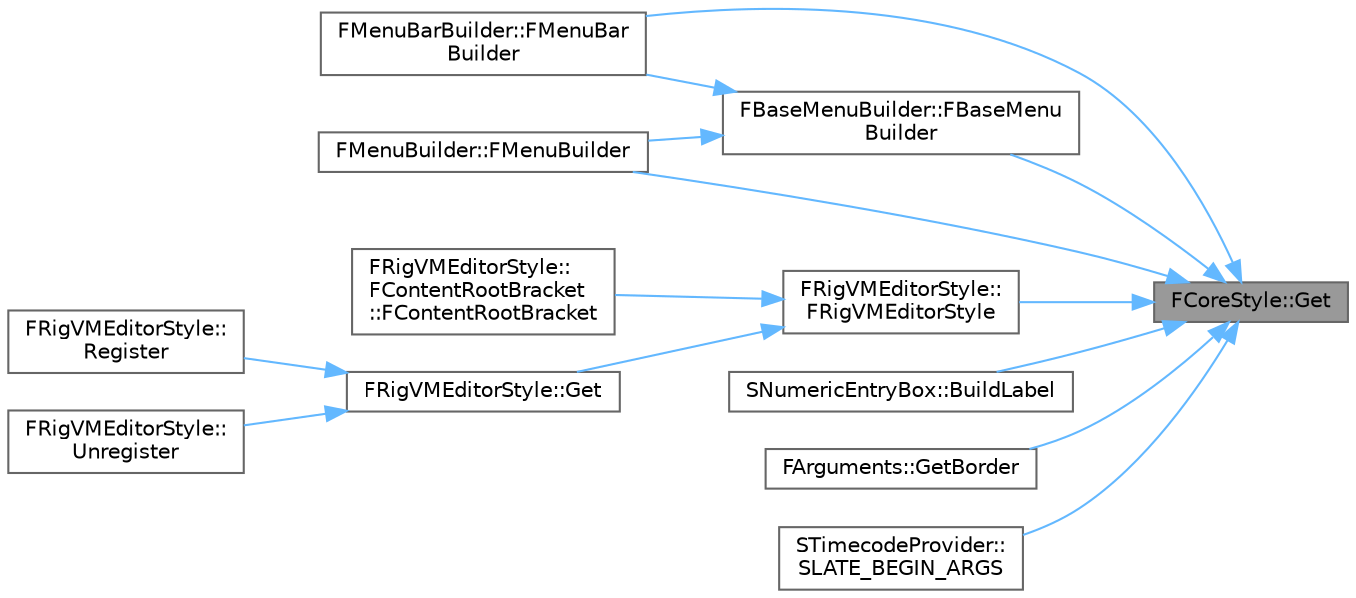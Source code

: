 digraph "FCoreStyle::Get"
{
 // INTERACTIVE_SVG=YES
 // LATEX_PDF_SIZE
  bgcolor="transparent";
  edge [fontname=Helvetica,fontsize=10,labelfontname=Helvetica,labelfontsize=10];
  node [fontname=Helvetica,fontsize=10,shape=box,height=0.2,width=0.4];
  rankdir="RL";
  Node1 [id="Node000001",label="FCoreStyle::Get",height=0.2,width=0.4,color="gray40", fillcolor="grey60", style="filled", fontcolor="black",tooltip=" "];
  Node1 -> Node2 [id="edge1_Node000001_Node000002",dir="back",color="steelblue1",style="solid",tooltip=" "];
  Node2 [id="Node000002",label="FBaseMenuBuilder::FBaseMenu\lBuilder",height=0.2,width=0.4,color="grey40", fillcolor="white", style="filled",URL="$d9/dad/classFBaseMenuBuilder.html#a05b70a481d4835eec877d278cfe0554d",tooltip="Constructor."];
  Node2 -> Node3 [id="edge2_Node000002_Node000003",dir="back",color="steelblue1",style="solid",tooltip=" "];
  Node3 [id="Node000003",label="FMenuBarBuilder::FMenuBar\lBuilder",height=0.2,width=0.4,color="grey40", fillcolor="white", style="filled",URL="$d0/dc5/classFMenuBarBuilder.html#adc23473d09f3949fd20cab370625c88e",tooltip="Constructor."];
  Node2 -> Node4 [id="edge3_Node000002_Node000004",dir="back",color="steelblue1",style="solid",tooltip=" "];
  Node4 [id="Node000004",label="FMenuBuilder::FMenuBuilder",height=0.2,width=0.4,color="grey40", fillcolor="white", style="filled",URL="$dd/d3a/classFMenuBuilder.html#ae7fbba1ca1052d8f1b1bfe6686fe270f",tooltip="Constructor."];
  Node1 -> Node3 [id="edge4_Node000001_Node000003",dir="back",color="steelblue1",style="solid",tooltip=" "];
  Node1 -> Node4 [id="edge5_Node000001_Node000004",dir="back",color="steelblue1",style="solid",tooltip=" "];
  Node1 -> Node5 [id="edge6_Node000001_Node000005",dir="back",color="steelblue1",style="solid",tooltip=" "];
  Node5 [id="Node000005",label="FRigVMEditorStyle::\lFRigVMEditorStyle",height=0.2,width=0.4,color="grey40", fillcolor="white", style="filled",URL="$d5/d7f/classFRigVMEditorStyle.html#ae0b9aadfbdacffbdc7f706b7d25a7dd8",tooltip=" "];
  Node5 -> Node6 [id="edge7_Node000005_Node000006",dir="back",color="steelblue1",style="solid",tooltip=" "];
  Node6 [id="Node000006",label="FRigVMEditorStyle::\lFContentRootBracket\l::FContentRootBracket",height=0.2,width=0.4,color="grey40", fillcolor="white", style="filled",URL="$d2/d77/classFRigVMEditorStyle_1_1FContentRootBracket.html#acb31b334996103311c298e8e84bf4cb1",tooltip=" "];
  Node5 -> Node7 [id="edge8_Node000005_Node000007",dir="back",color="steelblue1",style="solid",tooltip=" "];
  Node7 [id="Node000007",label="FRigVMEditorStyle::Get",height=0.2,width=0.4,color="grey40", fillcolor="white", style="filled",URL="$d5/d7f/classFRigVMEditorStyle.html#a39389e23a1583a8fb0b007dac85f8d4e",tooltip=" "];
  Node7 -> Node8 [id="edge9_Node000007_Node000008",dir="back",color="steelblue1",style="solid",tooltip=" "];
  Node8 [id="Node000008",label="FRigVMEditorStyle::\lRegister",height=0.2,width=0.4,color="grey40", fillcolor="white", style="filled",URL="$d5/d7f/classFRigVMEditorStyle.html#a2b262e09fa30d8c45cb39248ad2dff3c",tooltip=" "];
  Node7 -> Node9 [id="edge10_Node000007_Node000009",dir="back",color="steelblue1",style="solid",tooltip=" "];
  Node9 [id="Node000009",label="FRigVMEditorStyle::\lUnregister",height=0.2,width=0.4,color="grey40", fillcolor="white", style="filled",URL="$d5/d7f/classFRigVMEditorStyle.html#af3ff3429a034f8dbadbc29c74a7ef64b",tooltip=" "];
  Node1 -> Node10 [id="edge11_Node000001_Node000010",dir="back",color="steelblue1",style="solid",tooltip=" "];
  Node10 [id="Node000010",label="SNumericEntryBox::BuildLabel",height=0.2,width=0.4,color="grey40", fillcolor="white", style="filled",URL="$dc/db6/classSNumericEntryBox.html#a123cf4364c1c37c0d8756b44ee05f357",tooltip=" "];
  Node1 -> Node11 [id="edge12_Node000001_Node000011",dir="back",color="steelblue1",style="solid",tooltip=" "];
  Node11 [id="Node000011",label="FArguments::GetBorder",height=0.2,width=0.4,color="grey40", fillcolor="white", style="filled",URL="$d4/dd9/classSTableRow.html#a8ee776f5cd9f4c6fe1af8e0c6baccfc8",tooltip=" "];
  Node1 -> Node12 [id="edge13_Node000001_Node000012",dir="back",color="steelblue1",style="solid",tooltip=" "];
  Node12 [id="Node000012",label="STimecodeProvider::\lSLATE_BEGIN_ARGS",height=0.2,width=0.4,color="grey40", fillcolor="white", style="filled",URL="$d2/d11/classSTimecodeProvider.html#ae19536f4d65005fde5837ee3ae43f86a",tooltip=" "];
}
